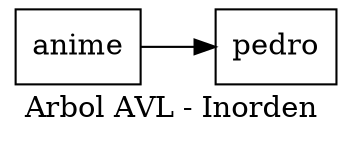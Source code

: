 digraph arbolinorden {
node [shape = record];
rankdir=LR;
nodo0[label="anime"];
nodo1[label="pedro"];
nodo0->nodo1;
label = "Arbol AVL - Inorden "
}
